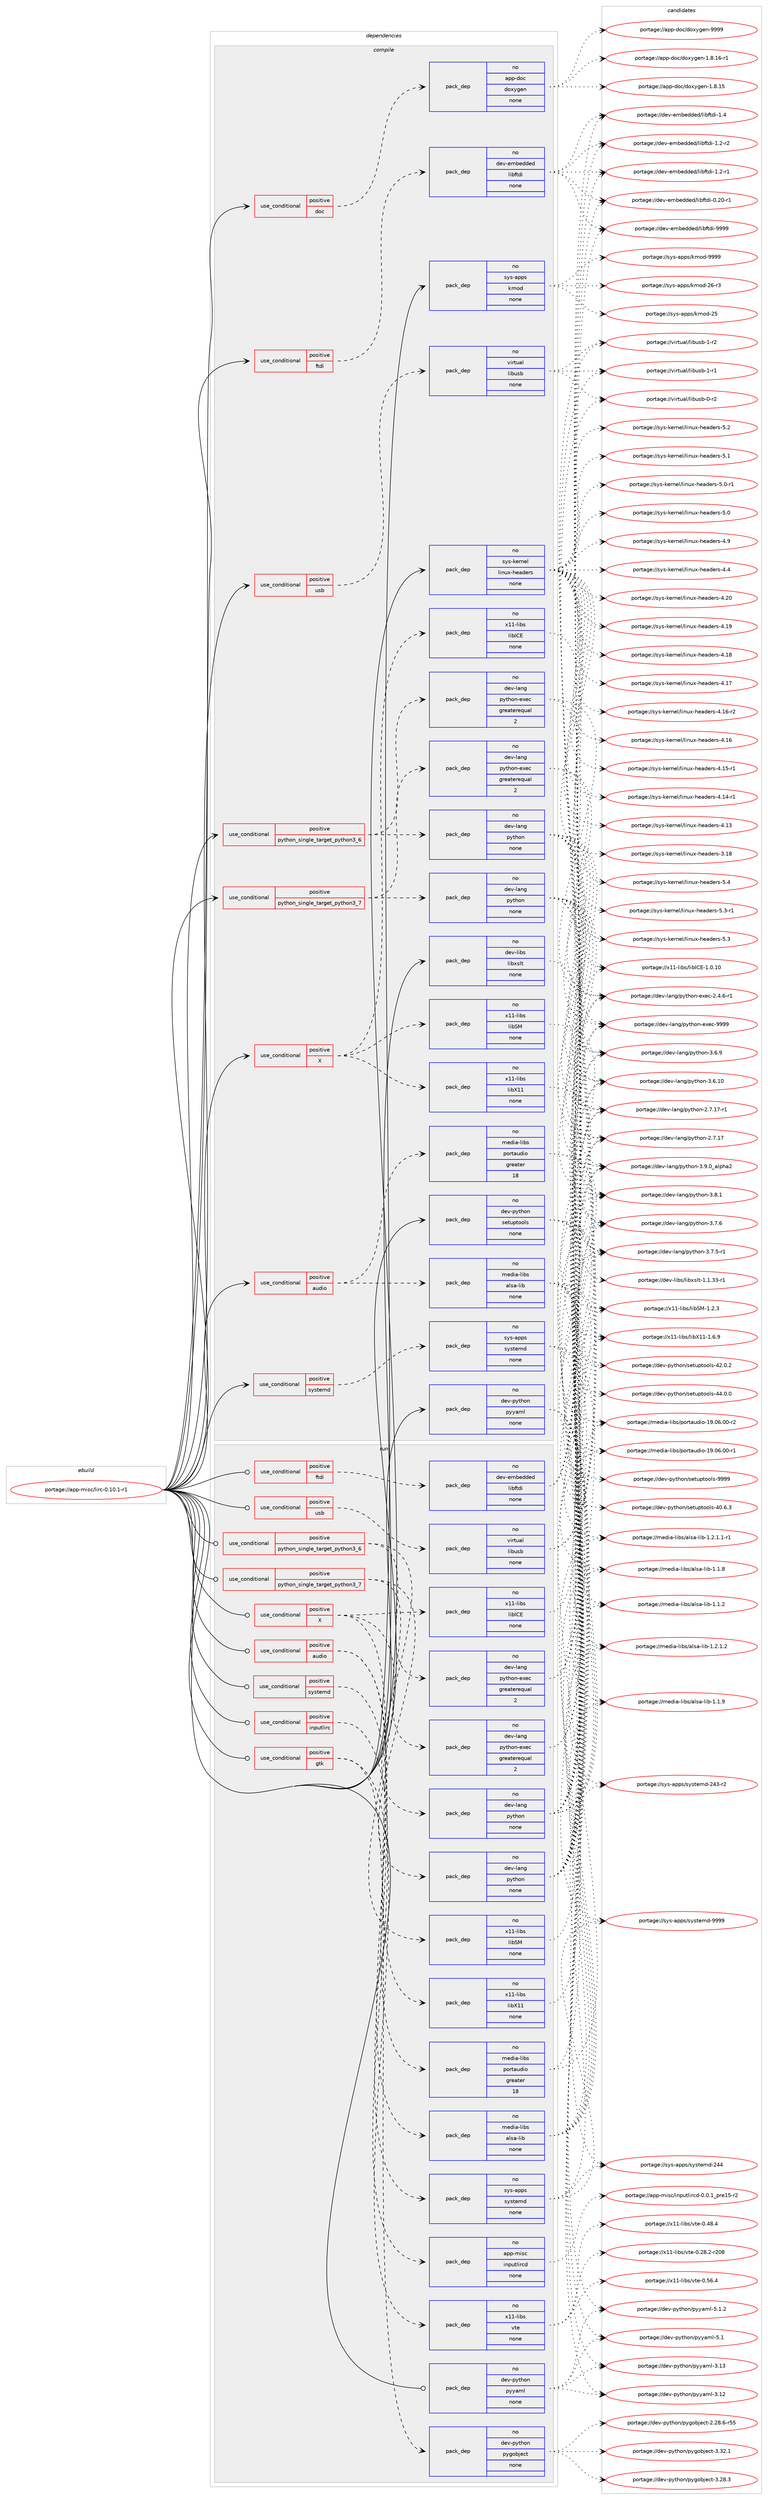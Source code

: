 digraph prolog {

# *************
# Graph options
# *************

newrank=true;
concentrate=true;
compound=true;
graph [rankdir=LR,fontname=Helvetica,fontsize=10,ranksep=1.5];#, ranksep=2.5, nodesep=0.2];
edge  [arrowhead=vee];
node  [fontname=Helvetica,fontsize=10];

# **********
# The ebuild
# **********

subgraph cluster_leftcol {
color=gray;
label=<<i>ebuild</i>>;
id [label="portage://app-misc/lirc-0.10.1-r1", color=red, width=4, href="../app-misc/lirc-0.10.1-r1.svg"];
}

# ****************
# The dependencies
# ****************

subgraph cluster_midcol {
color=gray;
label=<<i>dependencies</i>>;
subgraph cluster_compile {
fillcolor="#eeeeee";
style=filled;
label=<<i>compile</i>>;
subgraph cond143112 {
dependency611162 [label=<<TABLE BORDER="0" CELLBORDER="1" CELLSPACING="0" CELLPADDING="4"><TR><TD ROWSPAN="3" CELLPADDING="10">use_conditional</TD></TR><TR><TD>positive</TD></TR><TR><TD>X</TD></TR></TABLE>>, shape=none, color=red];
subgraph pack459868 {
dependency611163 [label=<<TABLE BORDER="0" CELLBORDER="1" CELLSPACING="0" CELLPADDING="4" WIDTH="220"><TR><TD ROWSPAN="6" CELLPADDING="30">pack_dep</TD></TR><TR><TD WIDTH="110">no</TD></TR><TR><TD>x11-libs</TD></TR><TR><TD>libICE</TD></TR><TR><TD>none</TD></TR><TR><TD></TD></TR></TABLE>>, shape=none, color=blue];
}
dependency611162:e -> dependency611163:w [weight=20,style="dashed",arrowhead="vee"];
subgraph pack459869 {
dependency611164 [label=<<TABLE BORDER="0" CELLBORDER="1" CELLSPACING="0" CELLPADDING="4" WIDTH="220"><TR><TD ROWSPAN="6" CELLPADDING="30">pack_dep</TD></TR><TR><TD WIDTH="110">no</TD></TR><TR><TD>x11-libs</TD></TR><TR><TD>libSM</TD></TR><TR><TD>none</TD></TR><TR><TD></TD></TR></TABLE>>, shape=none, color=blue];
}
dependency611162:e -> dependency611164:w [weight=20,style="dashed",arrowhead="vee"];
subgraph pack459870 {
dependency611165 [label=<<TABLE BORDER="0" CELLBORDER="1" CELLSPACING="0" CELLPADDING="4" WIDTH="220"><TR><TD ROWSPAN="6" CELLPADDING="30">pack_dep</TD></TR><TR><TD WIDTH="110">no</TD></TR><TR><TD>x11-libs</TD></TR><TR><TD>libX11</TD></TR><TR><TD>none</TD></TR><TR><TD></TD></TR></TABLE>>, shape=none, color=blue];
}
dependency611162:e -> dependency611165:w [weight=20,style="dashed",arrowhead="vee"];
}
id:e -> dependency611162:w [weight=20,style="solid",arrowhead="vee"];
subgraph cond143113 {
dependency611166 [label=<<TABLE BORDER="0" CELLBORDER="1" CELLSPACING="0" CELLPADDING="4"><TR><TD ROWSPAN="3" CELLPADDING="10">use_conditional</TD></TR><TR><TD>positive</TD></TR><TR><TD>audio</TD></TR></TABLE>>, shape=none, color=red];
subgraph pack459871 {
dependency611167 [label=<<TABLE BORDER="0" CELLBORDER="1" CELLSPACING="0" CELLPADDING="4" WIDTH="220"><TR><TD ROWSPAN="6" CELLPADDING="30">pack_dep</TD></TR><TR><TD WIDTH="110">no</TD></TR><TR><TD>media-libs</TD></TR><TR><TD>portaudio</TD></TR><TR><TD>greater</TD></TR><TR><TD>18</TD></TR></TABLE>>, shape=none, color=blue];
}
dependency611166:e -> dependency611167:w [weight=20,style="dashed",arrowhead="vee"];
subgraph pack459872 {
dependency611168 [label=<<TABLE BORDER="0" CELLBORDER="1" CELLSPACING="0" CELLPADDING="4" WIDTH="220"><TR><TD ROWSPAN="6" CELLPADDING="30">pack_dep</TD></TR><TR><TD WIDTH="110">no</TD></TR><TR><TD>media-libs</TD></TR><TR><TD>alsa-lib</TD></TR><TR><TD>none</TD></TR><TR><TD></TD></TR></TABLE>>, shape=none, color=blue];
}
dependency611166:e -> dependency611168:w [weight=20,style="dashed",arrowhead="vee"];
}
id:e -> dependency611166:w [weight=20,style="solid",arrowhead="vee"];
subgraph cond143114 {
dependency611169 [label=<<TABLE BORDER="0" CELLBORDER="1" CELLSPACING="0" CELLPADDING="4"><TR><TD ROWSPAN="3" CELLPADDING="10">use_conditional</TD></TR><TR><TD>positive</TD></TR><TR><TD>doc</TD></TR></TABLE>>, shape=none, color=red];
subgraph pack459873 {
dependency611170 [label=<<TABLE BORDER="0" CELLBORDER="1" CELLSPACING="0" CELLPADDING="4" WIDTH="220"><TR><TD ROWSPAN="6" CELLPADDING="30">pack_dep</TD></TR><TR><TD WIDTH="110">no</TD></TR><TR><TD>app-doc</TD></TR><TR><TD>doxygen</TD></TR><TR><TD>none</TD></TR><TR><TD></TD></TR></TABLE>>, shape=none, color=blue];
}
dependency611169:e -> dependency611170:w [weight=20,style="dashed",arrowhead="vee"];
}
id:e -> dependency611169:w [weight=20,style="solid",arrowhead="vee"];
subgraph cond143115 {
dependency611171 [label=<<TABLE BORDER="0" CELLBORDER="1" CELLSPACING="0" CELLPADDING="4"><TR><TD ROWSPAN="3" CELLPADDING="10">use_conditional</TD></TR><TR><TD>positive</TD></TR><TR><TD>ftdi</TD></TR></TABLE>>, shape=none, color=red];
subgraph pack459874 {
dependency611172 [label=<<TABLE BORDER="0" CELLBORDER="1" CELLSPACING="0" CELLPADDING="4" WIDTH="220"><TR><TD ROWSPAN="6" CELLPADDING="30">pack_dep</TD></TR><TR><TD WIDTH="110">no</TD></TR><TR><TD>dev-embedded</TD></TR><TR><TD>libftdi</TD></TR><TR><TD>none</TD></TR><TR><TD></TD></TR></TABLE>>, shape=none, color=blue];
}
dependency611171:e -> dependency611172:w [weight=20,style="dashed",arrowhead="vee"];
}
id:e -> dependency611171:w [weight=20,style="solid",arrowhead="vee"];
subgraph cond143116 {
dependency611173 [label=<<TABLE BORDER="0" CELLBORDER="1" CELLSPACING="0" CELLPADDING="4"><TR><TD ROWSPAN="3" CELLPADDING="10">use_conditional</TD></TR><TR><TD>positive</TD></TR><TR><TD>python_single_target_python3_6</TD></TR></TABLE>>, shape=none, color=red];
subgraph pack459875 {
dependency611174 [label=<<TABLE BORDER="0" CELLBORDER="1" CELLSPACING="0" CELLPADDING="4" WIDTH="220"><TR><TD ROWSPAN="6" CELLPADDING="30">pack_dep</TD></TR><TR><TD WIDTH="110">no</TD></TR><TR><TD>dev-lang</TD></TR><TR><TD>python</TD></TR><TR><TD>none</TD></TR><TR><TD></TD></TR></TABLE>>, shape=none, color=blue];
}
dependency611173:e -> dependency611174:w [weight=20,style="dashed",arrowhead="vee"];
subgraph pack459876 {
dependency611175 [label=<<TABLE BORDER="0" CELLBORDER="1" CELLSPACING="0" CELLPADDING="4" WIDTH="220"><TR><TD ROWSPAN="6" CELLPADDING="30">pack_dep</TD></TR><TR><TD WIDTH="110">no</TD></TR><TR><TD>dev-lang</TD></TR><TR><TD>python-exec</TD></TR><TR><TD>greaterequal</TD></TR><TR><TD>2</TD></TR></TABLE>>, shape=none, color=blue];
}
dependency611173:e -> dependency611175:w [weight=20,style="dashed",arrowhead="vee"];
}
id:e -> dependency611173:w [weight=20,style="solid",arrowhead="vee"];
subgraph cond143117 {
dependency611176 [label=<<TABLE BORDER="0" CELLBORDER="1" CELLSPACING="0" CELLPADDING="4"><TR><TD ROWSPAN="3" CELLPADDING="10">use_conditional</TD></TR><TR><TD>positive</TD></TR><TR><TD>python_single_target_python3_7</TD></TR></TABLE>>, shape=none, color=red];
subgraph pack459877 {
dependency611177 [label=<<TABLE BORDER="0" CELLBORDER="1" CELLSPACING="0" CELLPADDING="4" WIDTH="220"><TR><TD ROWSPAN="6" CELLPADDING="30">pack_dep</TD></TR><TR><TD WIDTH="110">no</TD></TR><TR><TD>dev-lang</TD></TR><TR><TD>python</TD></TR><TR><TD>none</TD></TR><TR><TD></TD></TR></TABLE>>, shape=none, color=blue];
}
dependency611176:e -> dependency611177:w [weight=20,style="dashed",arrowhead="vee"];
subgraph pack459878 {
dependency611178 [label=<<TABLE BORDER="0" CELLBORDER="1" CELLSPACING="0" CELLPADDING="4" WIDTH="220"><TR><TD ROWSPAN="6" CELLPADDING="30">pack_dep</TD></TR><TR><TD WIDTH="110">no</TD></TR><TR><TD>dev-lang</TD></TR><TR><TD>python-exec</TD></TR><TR><TD>greaterequal</TD></TR><TR><TD>2</TD></TR></TABLE>>, shape=none, color=blue];
}
dependency611176:e -> dependency611178:w [weight=20,style="dashed",arrowhead="vee"];
}
id:e -> dependency611176:w [weight=20,style="solid",arrowhead="vee"];
subgraph cond143118 {
dependency611179 [label=<<TABLE BORDER="0" CELLBORDER="1" CELLSPACING="0" CELLPADDING="4"><TR><TD ROWSPAN="3" CELLPADDING="10">use_conditional</TD></TR><TR><TD>positive</TD></TR><TR><TD>systemd</TD></TR></TABLE>>, shape=none, color=red];
subgraph pack459879 {
dependency611180 [label=<<TABLE BORDER="0" CELLBORDER="1" CELLSPACING="0" CELLPADDING="4" WIDTH="220"><TR><TD ROWSPAN="6" CELLPADDING="30">pack_dep</TD></TR><TR><TD WIDTH="110">no</TD></TR><TR><TD>sys-apps</TD></TR><TR><TD>systemd</TD></TR><TR><TD>none</TD></TR><TR><TD></TD></TR></TABLE>>, shape=none, color=blue];
}
dependency611179:e -> dependency611180:w [weight=20,style="dashed",arrowhead="vee"];
}
id:e -> dependency611179:w [weight=20,style="solid",arrowhead="vee"];
subgraph cond143119 {
dependency611181 [label=<<TABLE BORDER="0" CELLBORDER="1" CELLSPACING="0" CELLPADDING="4"><TR><TD ROWSPAN="3" CELLPADDING="10">use_conditional</TD></TR><TR><TD>positive</TD></TR><TR><TD>usb</TD></TR></TABLE>>, shape=none, color=red];
subgraph pack459880 {
dependency611182 [label=<<TABLE BORDER="0" CELLBORDER="1" CELLSPACING="0" CELLPADDING="4" WIDTH="220"><TR><TD ROWSPAN="6" CELLPADDING="30">pack_dep</TD></TR><TR><TD WIDTH="110">no</TD></TR><TR><TD>virtual</TD></TR><TR><TD>libusb</TD></TR><TR><TD>none</TD></TR><TR><TD></TD></TR></TABLE>>, shape=none, color=blue];
}
dependency611181:e -> dependency611182:w [weight=20,style="dashed",arrowhead="vee"];
}
id:e -> dependency611181:w [weight=20,style="solid",arrowhead="vee"];
subgraph pack459881 {
dependency611183 [label=<<TABLE BORDER="0" CELLBORDER="1" CELLSPACING="0" CELLPADDING="4" WIDTH="220"><TR><TD ROWSPAN="6" CELLPADDING="30">pack_dep</TD></TR><TR><TD WIDTH="110">no</TD></TR><TR><TD>dev-libs</TD></TR><TR><TD>libxslt</TD></TR><TR><TD>none</TD></TR><TR><TD></TD></TR></TABLE>>, shape=none, color=blue];
}
id:e -> dependency611183:w [weight=20,style="solid",arrowhead="vee"];
subgraph pack459882 {
dependency611184 [label=<<TABLE BORDER="0" CELLBORDER="1" CELLSPACING="0" CELLPADDING="4" WIDTH="220"><TR><TD ROWSPAN="6" CELLPADDING="30">pack_dep</TD></TR><TR><TD WIDTH="110">no</TD></TR><TR><TD>dev-python</TD></TR><TR><TD>pyyaml</TD></TR><TR><TD>none</TD></TR><TR><TD></TD></TR></TABLE>>, shape=none, color=blue];
}
id:e -> dependency611184:w [weight=20,style="solid",arrowhead="vee"];
subgraph pack459883 {
dependency611185 [label=<<TABLE BORDER="0" CELLBORDER="1" CELLSPACING="0" CELLPADDING="4" WIDTH="220"><TR><TD ROWSPAN="6" CELLPADDING="30">pack_dep</TD></TR><TR><TD WIDTH="110">no</TD></TR><TR><TD>dev-python</TD></TR><TR><TD>setuptools</TD></TR><TR><TD>none</TD></TR><TR><TD></TD></TR></TABLE>>, shape=none, color=blue];
}
id:e -> dependency611185:w [weight=20,style="solid",arrowhead="vee"];
subgraph pack459884 {
dependency611186 [label=<<TABLE BORDER="0" CELLBORDER="1" CELLSPACING="0" CELLPADDING="4" WIDTH="220"><TR><TD ROWSPAN="6" CELLPADDING="30">pack_dep</TD></TR><TR><TD WIDTH="110">no</TD></TR><TR><TD>sys-apps</TD></TR><TR><TD>kmod</TD></TR><TR><TD>none</TD></TR><TR><TD></TD></TR></TABLE>>, shape=none, color=blue];
}
id:e -> dependency611186:w [weight=20,style="solid",arrowhead="vee"];
subgraph pack459885 {
dependency611187 [label=<<TABLE BORDER="0" CELLBORDER="1" CELLSPACING="0" CELLPADDING="4" WIDTH="220"><TR><TD ROWSPAN="6" CELLPADDING="30">pack_dep</TD></TR><TR><TD WIDTH="110">no</TD></TR><TR><TD>sys-kernel</TD></TR><TR><TD>linux-headers</TD></TR><TR><TD>none</TD></TR><TR><TD></TD></TR></TABLE>>, shape=none, color=blue];
}
id:e -> dependency611187:w [weight=20,style="solid",arrowhead="vee"];
}
subgraph cluster_compileandrun {
fillcolor="#eeeeee";
style=filled;
label=<<i>compile and run</i>>;
}
subgraph cluster_run {
fillcolor="#eeeeee";
style=filled;
label=<<i>run</i>>;
subgraph cond143120 {
dependency611188 [label=<<TABLE BORDER="0" CELLBORDER="1" CELLSPACING="0" CELLPADDING="4"><TR><TD ROWSPAN="3" CELLPADDING="10">use_conditional</TD></TR><TR><TD>positive</TD></TR><TR><TD>X</TD></TR></TABLE>>, shape=none, color=red];
subgraph pack459886 {
dependency611189 [label=<<TABLE BORDER="0" CELLBORDER="1" CELLSPACING="0" CELLPADDING="4" WIDTH="220"><TR><TD ROWSPAN="6" CELLPADDING="30">pack_dep</TD></TR><TR><TD WIDTH="110">no</TD></TR><TR><TD>x11-libs</TD></TR><TR><TD>libICE</TD></TR><TR><TD>none</TD></TR><TR><TD></TD></TR></TABLE>>, shape=none, color=blue];
}
dependency611188:e -> dependency611189:w [weight=20,style="dashed",arrowhead="vee"];
subgraph pack459887 {
dependency611190 [label=<<TABLE BORDER="0" CELLBORDER="1" CELLSPACING="0" CELLPADDING="4" WIDTH="220"><TR><TD ROWSPAN="6" CELLPADDING="30">pack_dep</TD></TR><TR><TD WIDTH="110">no</TD></TR><TR><TD>x11-libs</TD></TR><TR><TD>libSM</TD></TR><TR><TD>none</TD></TR><TR><TD></TD></TR></TABLE>>, shape=none, color=blue];
}
dependency611188:e -> dependency611190:w [weight=20,style="dashed",arrowhead="vee"];
subgraph pack459888 {
dependency611191 [label=<<TABLE BORDER="0" CELLBORDER="1" CELLSPACING="0" CELLPADDING="4" WIDTH="220"><TR><TD ROWSPAN="6" CELLPADDING="30">pack_dep</TD></TR><TR><TD WIDTH="110">no</TD></TR><TR><TD>x11-libs</TD></TR><TR><TD>libX11</TD></TR><TR><TD>none</TD></TR><TR><TD></TD></TR></TABLE>>, shape=none, color=blue];
}
dependency611188:e -> dependency611191:w [weight=20,style="dashed",arrowhead="vee"];
}
id:e -> dependency611188:w [weight=20,style="solid",arrowhead="odot"];
subgraph cond143121 {
dependency611192 [label=<<TABLE BORDER="0" CELLBORDER="1" CELLSPACING="0" CELLPADDING="4"><TR><TD ROWSPAN="3" CELLPADDING="10">use_conditional</TD></TR><TR><TD>positive</TD></TR><TR><TD>audio</TD></TR></TABLE>>, shape=none, color=red];
subgraph pack459889 {
dependency611193 [label=<<TABLE BORDER="0" CELLBORDER="1" CELLSPACING="0" CELLPADDING="4" WIDTH="220"><TR><TD ROWSPAN="6" CELLPADDING="30">pack_dep</TD></TR><TR><TD WIDTH="110">no</TD></TR><TR><TD>media-libs</TD></TR><TR><TD>portaudio</TD></TR><TR><TD>greater</TD></TR><TR><TD>18</TD></TR></TABLE>>, shape=none, color=blue];
}
dependency611192:e -> dependency611193:w [weight=20,style="dashed",arrowhead="vee"];
subgraph pack459890 {
dependency611194 [label=<<TABLE BORDER="0" CELLBORDER="1" CELLSPACING="0" CELLPADDING="4" WIDTH="220"><TR><TD ROWSPAN="6" CELLPADDING="30">pack_dep</TD></TR><TR><TD WIDTH="110">no</TD></TR><TR><TD>media-libs</TD></TR><TR><TD>alsa-lib</TD></TR><TR><TD>none</TD></TR><TR><TD></TD></TR></TABLE>>, shape=none, color=blue];
}
dependency611192:e -> dependency611194:w [weight=20,style="dashed",arrowhead="vee"];
}
id:e -> dependency611192:w [weight=20,style="solid",arrowhead="odot"];
subgraph cond143122 {
dependency611195 [label=<<TABLE BORDER="0" CELLBORDER="1" CELLSPACING="0" CELLPADDING="4"><TR><TD ROWSPAN="3" CELLPADDING="10">use_conditional</TD></TR><TR><TD>positive</TD></TR><TR><TD>ftdi</TD></TR></TABLE>>, shape=none, color=red];
subgraph pack459891 {
dependency611196 [label=<<TABLE BORDER="0" CELLBORDER="1" CELLSPACING="0" CELLPADDING="4" WIDTH="220"><TR><TD ROWSPAN="6" CELLPADDING="30">pack_dep</TD></TR><TR><TD WIDTH="110">no</TD></TR><TR><TD>dev-embedded</TD></TR><TR><TD>libftdi</TD></TR><TR><TD>none</TD></TR><TR><TD></TD></TR></TABLE>>, shape=none, color=blue];
}
dependency611195:e -> dependency611196:w [weight=20,style="dashed",arrowhead="vee"];
}
id:e -> dependency611195:w [weight=20,style="solid",arrowhead="odot"];
subgraph cond143123 {
dependency611197 [label=<<TABLE BORDER="0" CELLBORDER="1" CELLSPACING="0" CELLPADDING="4"><TR><TD ROWSPAN="3" CELLPADDING="10">use_conditional</TD></TR><TR><TD>positive</TD></TR><TR><TD>gtk</TD></TR></TABLE>>, shape=none, color=red];
subgraph pack459892 {
dependency611198 [label=<<TABLE BORDER="0" CELLBORDER="1" CELLSPACING="0" CELLPADDING="4" WIDTH="220"><TR><TD ROWSPAN="6" CELLPADDING="30">pack_dep</TD></TR><TR><TD WIDTH="110">no</TD></TR><TR><TD>x11-libs</TD></TR><TR><TD>vte</TD></TR><TR><TD>none</TD></TR><TR><TD></TD></TR></TABLE>>, shape=none, color=blue];
}
dependency611197:e -> dependency611198:w [weight=20,style="dashed",arrowhead="vee"];
subgraph pack459893 {
dependency611199 [label=<<TABLE BORDER="0" CELLBORDER="1" CELLSPACING="0" CELLPADDING="4" WIDTH="220"><TR><TD ROWSPAN="6" CELLPADDING="30">pack_dep</TD></TR><TR><TD WIDTH="110">no</TD></TR><TR><TD>dev-python</TD></TR><TR><TD>pygobject</TD></TR><TR><TD>none</TD></TR><TR><TD></TD></TR></TABLE>>, shape=none, color=blue];
}
dependency611197:e -> dependency611199:w [weight=20,style="dashed",arrowhead="vee"];
}
id:e -> dependency611197:w [weight=20,style="solid",arrowhead="odot"];
subgraph cond143124 {
dependency611200 [label=<<TABLE BORDER="0" CELLBORDER="1" CELLSPACING="0" CELLPADDING="4"><TR><TD ROWSPAN="3" CELLPADDING="10">use_conditional</TD></TR><TR><TD>positive</TD></TR><TR><TD>inputlirc</TD></TR></TABLE>>, shape=none, color=red];
subgraph pack459894 {
dependency611201 [label=<<TABLE BORDER="0" CELLBORDER="1" CELLSPACING="0" CELLPADDING="4" WIDTH="220"><TR><TD ROWSPAN="6" CELLPADDING="30">pack_dep</TD></TR><TR><TD WIDTH="110">no</TD></TR><TR><TD>app-misc</TD></TR><TR><TD>inputlircd</TD></TR><TR><TD>none</TD></TR><TR><TD></TD></TR></TABLE>>, shape=none, color=blue];
}
dependency611200:e -> dependency611201:w [weight=20,style="dashed",arrowhead="vee"];
}
id:e -> dependency611200:w [weight=20,style="solid",arrowhead="odot"];
subgraph cond143125 {
dependency611202 [label=<<TABLE BORDER="0" CELLBORDER="1" CELLSPACING="0" CELLPADDING="4"><TR><TD ROWSPAN="3" CELLPADDING="10">use_conditional</TD></TR><TR><TD>positive</TD></TR><TR><TD>python_single_target_python3_6</TD></TR></TABLE>>, shape=none, color=red];
subgraph pack459895 {
dependency611203 [label=<<TABLE BORDER="0" CELLBORDER="1" CELLSPACING="0" CELLPADDING="4" WIDTH="220"><TR><TD ROWSPAN="6" CELLPADDING="30">pack_dep</TD></TR><TR><TD WIDTH="110">no</TD></TR><TR><TD>dev-lang</TD></TR><TR><TD>python</TD></TR><TR><TD>none</TD></TR><TR><TD></TD></TR></TABLE>>, shape=none, color=blue];
}
dependency611202:e -> dependency611203:w [weight=20,style="dashed",arrowhead="vee"];
subgraph pack459896 {
dependency611204 [label=<<TABLE BORDER="0" CELLBORDER="1" CELLSPACING="0" CELLPADDING="4" WIDTH="220"><TR><TD ROWSPAN="6" CELLPADDING="30">pack_dep</TD></TR><TR><TD WIDTH="110">no</TD></TR><TR><TD>dev-lang</TD></TR><TR><TD>python-exec</TD></TR><TR><TD>greaterequal</TD></TR><TR><TD>2</TD></TR></TABLE>>, shape=none, color=blue];
}
dependency611202:e -> dependency611204:w [weight=20,style="dashed",arrowhead="vee"];
}
id:e -> dependency611202:w [weight=20,style="solid",arrowhead="odot"];
subgraph cond143126 {
dependency611205 [label=<<TABLE BORDER="0" CELLBORDER="1" CELLSPACING="0" CELLPADDING="4"><TR><TD ROWSPAN="3" CELLPADDING="10">use_conditional</TD></TR><TR><TD>positive</TD></TR><TR><TD>python_single_target_python3_7</TD></TR></TABLE>>, shape=none, color=red];
subgraph pack459897 {
dependency611206 [label=<<TABLE BORDER="0" CELLBORDER="1" CELLSPACING="0" CELLPADDING="4" WIDTH="220"><TR><TD ROWSPAN="6" CELLPADDING="30">pack_dep</TD></TR><TR><TD WIDTH="110">no</TD></TR><TR><TD>dev-lang</TD></TR><TR><TD>python</TD></TR><TR><TD>none</TD></TR><TR><TD></TD></TR></TABLE>>, shape=none, color=blue];
}
dependency611205:e -> dependency611206:w [weight=20,style="dashed",arrowhead="vee"];
subgraph pack459898 {
dependency611207 [label=<<TABLE BORDER="0" CELLBORDER="1" CELLSPACING="0" CELLPADDING="4" WIDTH="220"><TR><TD ROWSPAN="6" CELLPADDING="30">pack_dep</TD></TR><TR><TD WIDTH="110">no</TD></TR><TR><TD>dev-lang</TD></TR><TR><TD>python-exec</TD></TR><TR><TD>greaterequal</TD></TR><TR><TD>2</TD></TR></TABLE>>, shape=none, color=blue];
}
dependency611205:e -> dependency611207:w [weight=20,style="dashed",arrowhead="vee"];
}
id:e -> dependency611205:w [weight=20,style="solid",arrowhead="odot"];
subgraph cond143127 {
dependency611208 [label=<<TABLE BORDER="0" CELLBORDER="1" CELLSPACING="0" CELLPADDING="4"><TR><TD ROWSPAN="3" CELLPADDING="10">use_conditional</TD></TR><TR><TD>positive</TD></TR><TR><TD>systemd</TD></TR></TABLE>>, shape=none, color=red];
subgraph pack459899 {
dependency611209 [label=<<TABLE BORDER="0" CELLBORDER="1" CELLSPACING="0" CELLPADDING="4" WIDTH="220"><TR><TD ROWSPAN="6" CELLPADDING="30">pack_dep</TD></TR><TR><TD WIDTH="110">no</TD></TR><TR><TD>sys-apps</TD></TR><TR><TD>systemd</TD></TR><TR><TD>none</TD></TR><TR><TD></TD></TR></TABLE>>, shape=none, color=blue];
}
dependency611208:e -> dependency611209:w [weight=20,style="dashed",arrowhead="vee"];
}
id:e -> dependency611208:w [weight=20,style="solid",arrowhead="odot"];
subgraph cond143128 {
dependency611210 [label=<<TABLE BORDER="0" CELLBORDER="1" CELLSPACING="0" CELLPADDING="4"><TR><TD ROWSPAN="3" CELLPADDING="10">use_conditional</TD></TR><TR><TD>positive</TD></TR><TR><TD>usb</TD></TR></TABLE>>, shape=none, color=red];
subgraph pack459900 {
dependency611211 [label=<<TABLE BORDER="0" CELLBORDER="1" CELLSPACING="0" CELLPADDING="4" WIDTH="220"><TR><TD ROWSPAN="6" CELLPADDING="30">pack_dep</TD></TR><TR><TD WIDTH="110">no</TD></TR><TR><TD>virtual</TD></TR><TR><TD>libusb</TD></TR><TR><TD>none</TD></TR><TR><TD></TD></TR></TABLE>>, shape=none, color=blue];
}
dependency611210:e -> dependency611211:w [weight=20,style="dashed",arrowhead="vee"];
}
id:e -> dependency611210:w [weight=20,style="solid",arrowhead="odot"];
subgraph pack459901 {
dependency611212 [label=<<TABLE BORDER="0" CELLBORDER="1" CELLSPACING="0" CELLPADDING="4" WIDTH="220"><TR><TD ROWSPAN="6" CELLPADDING="30">pack_dep</TD></TR><TR><TD WIDTH="110">no</TD></TR><TR><TD>dev-python</TD></TR><TR><TD>pyyaml</TD></TR><TR><TD>none</TD></TR><TR><TD></TD></TR></TABLE>>, shape=none, color=blue];
}
id:e -> dependency611212:w [weight=20,style="solid",arrowhead="odot"];
}
}

# **************
# The candidates
# **************

subgraph cluster_choices {
rank=same;
color=gray;
label=<<i>candidates</i>>;

subgraph choice459868 {
color=black;
nodesep=1;
choice12049494510810598115471081059873676945494648464948 [label="portage://x11-libs/libICE-1.0.10", color=red, width=4,href="../x11-libs/libICE-1.0.10.svg"];
dependency611163:e -> choice12049494510810598115471081059873676945494648464948:w [style=dotted,weight="100"];
}
subgraph choice459869 {
color=black;
nodesep=1;
choice1204949451081059811547108105988377454946504651 [label="portage://x11-libs/libSM-1.2.3", color=red, width=4,href="../x11-libs/libSM-1.2.3.svg"];
dependency611164:e -> choice1204949451081059811547108105988377454946504651:w [style=dotted,weight="100"];
}
subgraph choice459870 {
color=black;
nodesep=1;
choice120494945108105981154710810598884949454946544657 [label="portage://x11-libs/libX11-1.6.9", color=red, width=4,href="../x11-libs/libX11-1.6.9.svg"];
dependency611165:e -> choice120494945108105981154710810598884949454946544657:w [style=dotted,weight="100"];
}
subgraph choice459871 {
color=black;
nodesep=1;
choice10910110010597451081059811547112111114116971171001051114549574648544648484511450 [label="portage://media-libs/portaudio-19.06.00-r2", color=red, width=4,href="../media-libs/portaudio-19.06.00-r2.svg"];
choice10910110010597451081059811547112111114116971171001051114549574648544648484511449 [label="portage://media-libs/portaudio-19.06.00-r1", color=red, width=4,href="../media-libs/portaudio-19.06.00-r1.svg"];
dependency611167:e -> choice10910110010597451081059811547112111114116971171001051114549574648544648484511450:w [style=dotted,weight="100"];
dependency611167:e -> choice10910110010597451081059811547112111114116971171001051114549574648544648484511449:w [style=dotted,weight="100"];
}
subgraph choice459872 {
color=black;
nodesep=1;
choice10910110010597451081059811547971081159745108105984549465046494650 [label="portage://media-libs/alsa-lib-1.2.1.2", color=red, width=4,href="../media-libs/alsa-lib-1.2.1.2.svg"];
choice109101100105974510810598115479710811597451081059845494650464946494511449 [label="portage://media-libs/alsa-lib-1.2.1.1-r1", color=red, width=4,href="../media-libs/alsa-lib-1.2.1.1-r1.svg"];
choice1091011001059745108105981154797108115974510810598454946494657 [label="portage://media-libs/alsa-lib-1.1.9", color=red, width=4,href="../media-libs/alsa-lib-1.1.9.svg"];
choice1091011001059745108105981154797108115974510810598454946494656 [label="portage://media-libs/alsa-lib-1.1.8", color=red, width=4,href="../media-libs/alsa-lib-1.1.8.svg"];
choice1091011001059745108105981154797108115974510810598454946494650 [label="portage://media-libs/alsa-lib-1.1.2", color=red, width=4,href="../media-libs/alsa-lib-1.1.2.svg"];
dependency611168:e -> choice10910110010597451081059811547971081159745108105984549465046494650:w [style=dotted,weight="100"];
dependency611168:e -> choice109101100105974510810598115479710811597451081059845494650464946494511449:w [style=dotted,weight="100"];
dependency611168:e -> choice1091011001059745108105981154797108115974510810598454946494657:w [style=dotted,weight="100"];
dependency611168:e -> choice1091011001059745108105981154797108115974510810598454946494656:w [style=dotted,weight="100"];
dependency611168:e -> choice1091011001059745108105981154797108115974510810598454946494650:w [style=dotted,weight="100"];
}
subgraph choice459873 {
color=black;
nodesep=1;
choice971121124510011199471001111201211031011104557575757 [label="portage://app-doc/doxygen-9999", color=red, width=4,href="../app-doc/doxygen-9999.svg"];
choice97112112451001119947100111120121103101110454946564649544511449 [label="portage://app-doc/doxygen-1.8.16-r1", color=red, width=4,href="../app-doc/doxygen-1.8.16-r1.svg"];
choice9711211245100111994710011112012110310111045494656464953 [label="portage://app-doc/doxygen-1.8.15", color=red, width=4,href="../app-doc/doxygen-1.8.15.svg"];
dependency611170:e -> choice971121124510011199471001111201211031011104557575757:w [style=dotted,weight="100"];
dependency611170:e -> choice97112112451001119947100111120121103101110454946564649544511449:w [style=dotted,weight="100"];
dependency611170:e -> choice9711211245100111994710011112012110310111045494656464953:w [style=dotted,weight="100"];
}
subgraph choice459874 {
color=black;
nodesep=1;
choice100101118451011099810110010010110047108105981021161001054557575757 [label="portage://dev-embedded/libftdi-9999", color=red, width=4,href="../dev-embedded/libftdi-9999.svg"];
choice1001011184510110998101100100101100471081059810211610010545494652 [label="portage://dev-embedded/libftdi-1.4", color=red, width=4,href="../dev-embedded/libftdi-1.4.svg"];
choice10010111845101109981011001001011004710810598102116100105454946504511450 [label="portage://dev-embedded/libftdi-1.2-r2", color=red, width=4,href="../dev-embedded/libftdi-1.2-r2.svg"];
choice10010111845101109981011001001011004710810598102116100105454946504511449 [label="portage://dev-embedded/libftdi-1.2-r1", color=red, width=4,href="../dev-embedded/libftdi-1.2-r1.svg"];
choice1001011184510110998101100100101100471081059810211610010545484650484511449 [label="portage://dev-embedded/libftdi-0.20-r1", color=red, width=4,href="../dev-embedded/libftdi-0.20-r1.svg"];
dependency611172:e -> choice100101118451011099810110010010110047108105981021161001054557575757:w [style=dotted,weight="100"];
dependency611172:e -> choice1001011184510110998101100100101100471081059810211610010545494652:w [style=dotted,weight="100"];
dependency611172:e -> choice10010111845101109981011001001011004710810598102116100105454946504511450:w [style=dotted,weight="100"];
dependency611172:e -> choice10010111845101109981011001001011004710810598102116100105454946504511449:w [style=dotted,weight="100"];
dependency611172:e -> choice1001011184510110998101100100101100471081059810211610010545484650484511449:w [style=dotted,weight="100"];
}
subgraph choice459875 {
color=black;
nodesep=1;
choice10010111845108971101034711212111610411111045514657464895971081121049750 [label="portage://dev-lang/python-3.9.0_alpha2", color=red, width=4,href="../dev-lang/python-3.9.0_alpha2.svg"];
choice100101118451089711010347112121116104111110455146564649 [label="portage://dev-lang/python-3.8.1", color=red, width=4,href="../dev-lang/python-3.8.1.svg"];
choice100101118451089711010347112121116104111110455146554654 [label="portage://dev-lang/python-3.7.6", color=red, width=4,href="../dev-lang/python-3.7.6.svg"];
choice1001011184510897110103471121211161041111104551465546534511449 [label="portage://dev-lang/python-3.7.5-r1", color=red, width=4,href="../dev-lang/python-3.7.5-r1.svg"];
choice100101118451089711010347112121116104111110455146544657 [label="portage://dev-lang/python-3.6.9", color=red, width=4,href="../dev-lang/python-3.6.9.svg"];
choice10010111845108971101034711212111610411111045514654464948 [label="portage://dev-lang/python-3.6.10", color=red, width=4,href="../dev-lang/python-3.6.10.svg"];
choice100101118451089711010347112121116104111110455046554649554511449 [label="portage://dev-lang/python-2.7.17-r1", color=red, width=4,href="../dev-lang/python-2.7.17-r1.svg"];
choice10010111845108971101034711212111610411111045504655464955 [label="portage://dev-lang/python-2.7.17", color=red, width=4,href="../dev-lang/python-2.7.17.svg"];
dependency611174:e -> choice10010111845108971101034711212111610411111045514657464895971081121049750:w [style=dotted,weight="100"];
dependency611174:e -> choice100101118451089711010347112121116104111110455146564649:w [style=dotted,weight="100"];
dependency611174:e -> choice100101118451089711010347112121116104111110455146554654:w [style=dotted,weight="100"];
dependency611174:e -> choice1001011184510897110103471121211161041111104551465546534511449:w [style=dotted,weight="100"];
dependency611174:e -> choice100101118451089711010347112121116104111110455146544657:w [style=dotted,weight="100"];
dependency611174:e -> choice10010111845108971101034711212111610411111045514654464948:w [style=dotted,weight="100"];
dependency611174:e -> choice100101118451089711010347112121116104111110455046554649554511449:w [style=dotted,weight="100"];
dependency611174:e -> choice10010111845108971101034711212111610411111045504655464955:w [style=dotted,weight="100"];
}
subgraph choice459876 {
color=black;
nodesep=1;
choice10010111845108971101034711212111610411111045101120101994557575757 [label="portage://dev-lang/python-exec-9999", color=red, width=4,href="../dev-lang/python-exec-9999.svg"];
choice10010111845108971101034711212111610411111045101120101994550465246544511449 [label="portage://dev-lang/python-exec-2.4.6-r1", color=red, width=4,href="../dev-lang/python-exec-2.4.6-r1.svg"];
dependency611175:e -> choice10010111845108971101034711212111610411111045101120101994557575757:w [style=dotted,weight="100"];
dependency611175:e -> choice10010111845108971101034711212111610411111045101120101994550465246544511449:w [style=dotted,weight="100"];
}
subgraph choice459877 {
color=black;
nodesep=1;
choice10010111845108971101034711212111610411111045514657464895971081121049750 [label="portage://dev-lang/python-3.9.0_alpha2", color=red, width=4,href="../dev-lang/python-3.9.0_alpha2.svg"];
choice100101118451089711010347112121116104111110455146564649 [label="portage://dev-lang/python-3.8.1", color=red, width=4,href="../dev-lang/python-3.8.1.svg"];
choice100101118451089711010347112121116104111110455146554654 [label="portage://dev-lang/python-3.7.6", color=red, width=4,href="../dev-lang/python-3.7.6.svg"];
choice1001011184510897110103471121211161041111104551465546534511449 [label="portage://dev-lang/python-3.7.5-r1", color=red, width=4,href="../dev-lang/python-3.7.5-r1.svg"];
choice100101118451089711010347112121116104111110455146544657 [label="portage://dev-lang/python-3.6.9", color=red, width=4,href="../dev-lang/python-3.6.9.svg"];
choice10010111845108971101034711212111610411111045514654464948 [label="portage://dev-lang/python-3.6.10", color=red, width=4,href="../dev-lang/python-3.6.10.svg"];
choice100101118451089711010347112121116104111110455046554649554511449 [label="portage://dev-lang/python-2.7.17-r1", color=red, width=4,href="../dev-lang/python-2.7.17-r1.svg"];
choice10010111845108971101034711212111610411111045504655464955 [label="portage://dev-lang/python-2.7.17", color=red, width=4,href="../dev-lang/python-2.7.17.svg"];
dependency611177:e -> choice10010111845108971101034711212111610411111045514657464895971081121049750:w [style=dotted,weight="100"];
dependency611177:e -> choice100101118451089711010347112121116104111110455146564649:w [style=dotted,weight="100"];
dependency611177:e -> choice100101118451089711010347112121116104111110455146554654:w [style=dotted,weight="100"];
dependency611177:e -> choice1001011184510897110103471121211161041111104551465546534511449:w [style=dotted,weight="100"];
dependency611177:e -> choice100101118451089711010347112121116104111110455146544657:w [style=dotted,weight="100"];
dependency611177:e -> choice10010111845108971101034711212111610411111045514654464948:w [style=dotted,weight="100"];
dependency611177:e -> choice100101118451089711010347112121116104111110455046554649554511449:w [style=dotted,weight="100"];
dependency611177:e -> choice10010111845108971101034711212111610411111045504655464955:w [style=dotted,weight="100"];
}
subgraph choice459878 {
color=black;
nodesep=1;
choice10010111845108971101034711212111610411111045101120101994557575757 [label="portage://dev-lang/python-exec-9999", color=red, width=4,href="../dev-lang/python-exec-9999.svg"];
choice10010111845108971101034711212111610411111045101120101994550465246544511449 [label="portage://dev-lang/python-exec-2.4.6-r1", color=red, width=4,href="../dev-lang/python-exec-2.4.6-r1.svg"];
dependency611178:e -> choice10010111845108971101034711212111610411111045101120101994557575757:w [style=dotted,weight="100"];
dependency611178:e -> choice10010111845108971101034711212111610411111045101120101994550465246544511449:w [style=dotted,weight="100"];
}
subgraph choice459879 {
color=black;
nodesep=1;
choice1151211154597112112115471151211151161011091004557575757 [label="portage://sys-apps/systemd-9999", color=red, width=4,href="../sys-apps/systemd-9999.svg"];
choice11512111545971121121154711512111511610110910045505252 [label="portage://sys-apps/systemd-244", color=red, width=4,href="../sys-apps/systemd-244.svg"];
choice115121115459711211211547115121115116101109100455052514511450 [label="portage://sys-apps/systemd-243-r2", color=red, width=4,href="../sys-apps/systemd-243-r2.svg"];
dependency611180:e -> choice1151211154597112112115471151211151161011091004557575757:w [style=dotted,weight="100"];
dependency611180:e -> choice11512111545971121121154711512111511610110910045505252:w [style=dotted,weight="100"];
dependency611180:e -> choice115121115459711211211547115121115116101109100455052514511450:w [style=dotted,weight="100"];
}
subgraph choice459880 {
color=black;
nodesep=1;
choice1181051141161179710847108105981171159845494511450 [label="portage://virtual/libusb-1-r2", color=red, width=4,href="../virtual/libusb-1-r2.svg"];
choice1181051141161179710847108105981171159845494511449 [label="portage://virtual/libusb-1-r1", color=red, width=4,href="../virtual/libusb-1-r1.svg"];
choice1181051141161179710847108105981171159845484511450 [label="portage://virtual/libusb-0-r2", color=red, width=4,href="../virtual/libusb-0-r2.svg"];
dependency611182:e -> choice1181051141161179710847108105981171159845494511450:w [style=dotted,weight="100"];
dependency611182:e -> choice1181051141161179710847108105981171159845494511449:w [style=dotted,weight="100"];
dependency611182:e -> choice1181051141161179710847108105981171159845484511450:w [style=dotted,weight="100"];
}
subgraph choice459881 {
color=black;
nodesep=1;
choice10010111845108105981154710810598120115108116454946494651514511449 [label="portage://dev-libs/libxslt-1.1.33-r1", color=red, width=4,href="../dev-libs/libxslt-1.1.33-r1.svg"];
dependency611183:e -> choice10010111845108105981154710810598120115108116454946494651514511449:w [style=dotted,weight="100"];
}
subgraph choice459882 {
color=black;
nodesep=1;
choice100101118451121211161041111104711212112197109108455346494650 [label="portage://dev-python/pyyaml-5.1.2", color=red, width=4,href="../dev-python/pyyaml-5.1.2.svg"];
choice10010111845112121116104111110471121211219710910845534649 [label="portage://dev-python/pyyaml-5.1", color=red, width=4,href="../dev-python/pyyaml-5.1.svg"];
choice1001011184511212111610411111047112121121971091084551464951 [label="portage://dev-python/pyyaml-3.13", color=red, width=4,href="../dev-python/pyyaml-3.13.svg"];
choice1001011184511212111610411111047112121121971091084551464950 [label="portage://dev-python/pyyaml-3.12", color=red, width=4,href="../dev-python/pyyaml-3.12.svg"];
dependency611184:e -> choice100101118451121211161041111104711212112197109108455346494650:w [style=dotted,weight="100"];
dependency611184:e -> choice10010111845112121116104111110471121211219710910845534649:w [style=dotted,weight="100"];
dependency611184:e -> choice1001011184511212111610411111047112121121971091084551464951:w [style=dotted,weight="100"];
dependency611184:e -> choice1001011184511212111610411111047112121121971091084551464950:w [style=dotted,weight="100"];
}
subgraph choice459883 {
color=black;
nodesep=1;
choice10010111845112121116104111110471151011161171121161111111081154557575757 [label="portage://dev-python/setuptools-9999", color=red, width=4,href="../dev-python/setuptools-9999.svg"];
choice100101118451121211161041111104711510111611711211611111110811545525246484648 [label="portage://dev-python/setuptools-44.0.0", color=red, width=4,href="../dev-python/setuptools-44.0.0.svg"];
choice100101118451121211161041111104711510111611711211611111110811545525046484650 [label="portage://dev-python/setuptools-42.0.2", color=red, width=4,href="../dev-python/setuptools-42.0.2.svg"];
choice100101118451121211161041111104711510111611711211611111110811545524846544651 [label="portage://dev-python/setuptools-40.6.3", color=red, width=4,href="../dev-python/setuptools-40.6.3.svg"];
dependency611185:e -> choice10010111845112121116104111110471151011161171121161111111081154557575757:w [style=dotted,weight="100"];
dependency611185:e -> choice100101118451121211161041111104711510111611711211611111110811545525246484648:w [style=dotted,weight="100"];
dependency611185:e -> choice100101118451121211161041111104711510111611711211611111110811545525046484650:w [style=dotted,weight="100"];
dependency611185:e -> choice100101118451121211161041111104711510111611711211611111110811545524846544651:w [style=dotted,weight="100"];
}
subgraph choice459884 {
color=black;
nodesep=1;
choice1151211154597112112115471071091111004557575757 [label="portage://sys-apps/kmod-9999", color=red, width=4,href="../sys-apps/kmod-9999.svg"];
choice1151211154597112112115471071091111004550544511451 [label="portage://sys-apps/kmod-26-r3", color=red, width=4,href="../sys-apps/kmod-26-r3.svg"];
choice115121115459711211211547107109111100455053 [label="portage://sys-apps/kmod-25", color=red, width=4,href="../sys-apps/kmod-25.svg"];
dependency611186:e -> choice1151211154597112112115471071091111004557575757:w [style=dotted,weight="100"];
dependency611186:e -> choice1151211154597112112115471071091111004550544511451:w [style=dotted,weight="100"];
dependency611186:e -> choice115121115459711211211547107109111100455053:w [style=dotted,weight="100"];
}
subgraph choice459885 {
color=black;
nodesep=1;
choice1151211154510710111411010110847108105110117120451041019710010111411545534652 [label="portage://sys-kernel/linux-headers-5.4", color=red, width=4,href="../sys-kernel/linux-headers-5.4.svg"];
choice11512111545107101114110101108471081051101171204510410197100101114115455346514511449 [label="portage://sys-kernel/linux-headers-5.3-r1", color=red, width=4,href="../sys-kernel/linux-headers-5.3-r1.svg"];
choice1151211154510710111411010110847108105110117120451041019710010111411545534651 [label="portage://sys-kernel/linux-headers-5.3", color=red, width=4,href="../sys-kernel/linux-headers-5.3.svg"];
choice1151211154510710111411010110847108105110117120451041019710010111411545534650 [label="portage://sys-kernel/linux-headers-5.2", color=red, width=4,href="../sys-kernel/linux-headers-5.2.svg"];
choice1151211154510710111411010110847108105110117120451041019710010111411545534649 [label="portage://sys-kernel/linux-headers-5.1", color=red, width=4,href="../sys-kernel/linux-headers-5.1.svg"];
choice11512111545107101114110101108471081051101171204510410197100101114115455346484511449 [label="portage://sys-kernel/linux-headers-5.0-r1", color=red, width=4,href="../sys-kernel/linux-headers-5.0-r1.svg"];
choice1151211154510710111411010110847108105110117120451041019710010111411545534648 [label="portage://sys-kernel/linux-headers-5.0", color=red, width=4,href="../sys-kernel/linux-headers-5.0.svg"];
choice1151211154510710111411010110847108105110117120451041019710010111411545524657 [label="portage://sys-kernel/linux-headers-4.9", color=red, width=4,href="../sys-kernel/linux-headers-4.9.svg"];
choice1151211154510710111411010110847108105110117120451041019710010111411545524652 [label="portage://sys-kernel/linux-headers-4.4", color=red, width=4,href="../sys-kernel/linux-headers-4.4.svg"];
choice115121115451071011141101011084710810511011712045104101971001011141154552465048 [label="portage://sys-kernel/linux-headers-4.20", color=red, width=4,href="../sys-kernel/linux-headers-4.20.svg"];
choice115121115451071011141101011084710810511011712045104101971001011141154552464957 [label="portage://sys-kernel/linux-headers-4.19", color=red, width=4,href="../sys-kernel/linux-headers-4.19.svg"];
choice115121115451071011141101011084710810511011712045104101971001011141154552464956 [label="portage://sys-kernel/linux-headers-4.18", color=red, width=4,href="../sys-kernel/linux-headers-4.18.svg"];
choice115121115451071011141101011084710810511011712045104101971001011141154552464955 [label="portage://sys-kernel/linux-headers-4.17", color=red, width=4,href="../sys-kernel/linux-headers-4.17.svg"];
choice1151211154510710111411010110847108105110117120451041019710010111411545524649544511450 [label="portage://sys-kernel/linux-headers-4.16-r2", color=red, width=4,href="../sys-kernel/linux-headers-4.16-r2.svg"];
choice115121115451071011141101011084710810511011712045104101971001011141154552464954 [label="portage://sys-kernel/linux-headers-4.16", color=red, width=4,href="../sys-kernel/linux-headers-4.16.svg"];
choice1151211154510710111411010110847108105110117120451041019710010111411545524649534511449 [label="portage://sys-kernel/linux-headers-4.15-r1", color=red, width=4,href="../sys-kernel/linux-headers-4.15-r1.svg"];
choice1151211154510710111411010110847108105110117120451041019710010111411545524649524511449 [label="portage://sys-kernel/linux-headers-4.14-r1", color=red, width=4,href="../sys-kernel/linux-headers-4.14-r1.svg"];
choice115121115451071011141101011084710810511011712045104101971001011141154552464951 [label="portage://sys-kernel/linux-headers-4.13", color=red, width=4,href="../sys-kernel/linux-headers-4.13.svg"];
choice115121115451071011141101011084710810511011712045104101971001011141154551464956 [label="portage://sys-kernel/linux-headers-3.18", color=red, width=4,href="../sys-kernel/linux-headers-3.18.svg"];
dependency611187:e -> choice1151211154510710111411010110847108105110117120451041019710010111411545534652:w [style=dotted,weight="100"];
dependency611187:e -> choice11512111545107101114110101108471081051101171204510410197100101114115455346514511449:w [style=dotted,weight="100"];
dependency611187:e -> choice1151211154510710111411010110847108105110117120451041019710010111411545534651:w [style=dotted,weight="100"];
dependency611187:e -> choice1151211154510710111411010110847108105110117120451041019710010111411545534650:w [style=dotted,weight="100"];
dependency611187:e -> choice1151211154510710111411010110847108105110117120451041019710010111411545534649:w [style=dotted,weight="100"];
dependency611187:e -> choice11512111545107101114110101108471081051101171204510410197100101114115455346484511449:w [style=dotted,weight="100"];
dependency611187:e -> choice1151211154510710111411010110847108105110117120451041019710010111411545534648:w [style=dotted,weight="100"];
dependency611187:e -> choice1151211154510710111411010110847108105110117120451041019710010111411545524657:w [style=dotted,weight="100"];
dependency611187:e -> choice1151211154510710111411010110847108105110117120451041019710010111411545524652:w [style=dotted,weight="100"];
dependency611187:e -> choice115121115451071011141101011084710810511011712045104101971001011141154552465048:w [style=dotted,weight="100"];
dependency611187:e -> choice115121115451071011141101011084710810511011712045104101971001011141154552464957:w [style=dotted,weight="100"];
dependency611187:e -> choice115121115451071011141101011084710810511011712045104101971001011141154552464956:w [style=dotted,weight="100"];
dependency611187:e -> choice115121115451071011141101011084710810511011712045104101971001011141154552464955:w [style=dotted,weight="100"];
dependency611187:e -> choice1151211154510710111411010110847108105110117120451041019710010111411545524649544511450:w [style=dotted,weight="100"];
dependency611187:e -> choice115121115451071011141101011084710810511011712045104101971001011141154552464954:w [style=dotted,weight="100"];
dependency611187:e -> choice1151211154510710111411010110847108105110117120451041019710010111411545524649534511449:w [style=dotted,weight="100"];
dependency611187:e -> choice1151211154510710111411010110847108105110117120451041019710010111411545524649524511449:w [style=dotted,weight="100"];
dependency611187:e -> choice115121115451071011141101011084710810511011712045104101971001011141154552464951:w [style=dotted,weight="100"];
dependency611187:e -> choice115121115451071011141101011084710810511011712045104101971001011141154551464956:w [style=dotted,weight="100"];
}
subgraph choice459886 {
color=black;
nodesep=1;
choice12049494510810598115471081059873676945494648464948 [label="portage://x11-libs/libICE-1.0.10", color=red, width=4,href="../x11-libs/libICE-1.0.10.svg"];
dependency611189:e -> choice12049494510810598115471081059873676945494648464948:w [style=dotted,weight="100"];
}
subgraph choice459887 {
color=black;
nodesep=1;
choice1204949451081059811547108105988377454946504651 [label="portage://x11-libs/libSM-1.2.3", color=red, width=4,href="../x11-libs/libSM-1.2.3.svg"];
dependency611190:e -> choice1204949451081059811547108105988377454946504651:w [style=dotted,weight="100"];
}
subgraph choice459888 {
color=black;
nodesep=1;
choice120494945108105981154710810598884949454946544657 [label="portage://x11-libs/libX11-1.6.9", color=red, width=4,href="../x11-libs/libX11-1.6.9.svg"];
dependency611191:e -> choice120494945108105981154710810598884949454946544657:w [style=dotted,weight="100"];
}
subgraph choice459889 {
color=black;
nodesep=1;
choice10910110010597451081059811547112111114116971171001051114549574648544648484511450 [label="portage://media-libs/portaudio-19.06.00-r2", color=red, width=4,href="../media-libs/portaudio-19.06.00-r2.svg"];
choice10910110010597451081059811547112111114116971171001051114549574648544648484511449 [label="portage://media-libs/portaudio-19.06.00-r1", color=red, width=4,href="../media-libs/portaudio-19.06.00-r1.svg"];
dependency611193:e -> choice10910110010597451081059811547112111114116971171001051114549574648544648484511450:w [style=dotted,weight="100"];
dependency611193:e -> choice10910110010597451081059811547112111114116971171001051114549574648544648484511449:w [style=dotted,weight="100"];
}
subgraph choice459890 {
color=black;
nodesep=1;
choice10910110010597451081059811547971081159745108105984549465046494650 [label="portage://media-libs/alsa-lib-1.2.1.2", color=red, width=4,href="../media-libs/alsa-lib-1.2.1.2.svg"];
choice109101100105974510810598115479710811597451081059845494650464946494511449 [label="portage://media-libs/alsa-lib-1.2.1.1-r1", color=red, width=4,href="../media-libs/alsa-lib-1.2.1.1-r1.svg"];
choice1091011001059745108105981154797108115974510810598454946494657 [label="portage://media-libs/alsa-lib-1.1.9", color=red, width=4,href="../media-libs/alsa-lib-1.1.9.svg"];
choice1091011001059745108105981154797108115974510810598454946494656 [label="portage://media-libs/alsa-lib-1.1.8", color=red, width=4,href="../media-libs/alsa-lib-1.1.8.svg"];
choice1091011001059745108105981154797108115974510810598454946494650 [label="portage://media-libs/alsa-lib-1.1.2", color=red, width=4,href="../media-libs/alsa-lib-1.1.2.svg"];
dependency611194:e -> choice10910110010597451081059811547971081159745108105984549465046494650:w [style=dotted,weight="100"];
dependency611194:e -> choice109101100105974510810598115479710811597451081059845494650464946494511449:w [style=dotted,weight="100"];
dependency611194:e -> choice1091011001059745108105981154797108115974510810598454946494657:w [style=dotted,weight="100"];
dependency611194:e -> choice1091011001059745108105981154797108115974510810598454946494656:w [style=dotted,weight="100"];
dependency611194:e -> choice1091011001059745108105981154797108115974510810598454946494650:w [style=dotted,weight="100"];
}
subgraph choice459891 {
color=black;
nodesep=1;
choice100101118451011099810110010010110047108105981021161001054557575757 [label="portage://dev-embedded/libftdi-9999", color=red, width=4,href="../dev-embedded/libftdi-9999.svg"];
choice1001011184510110998101100100101100471081059810211610010545494652 [label="portage://dev-embedded/libftdi-1.4", color=red, width=4,href="../dev-embedded/libftdi-1.4.svg"];
choice10010111845101109981011001001011004710810598102116100105454946504511450 [label="portage://dev-embedded/libftdi-1.2-r2", color=red, width=4,href="../dev-embedded/libftdi-1.2-r2.svg"];
choice10010111845101109981011001001011004710810598102116100105454946504511449 [label="portage://dev-embedded/libftdi-1.2-r1", color=red, width=4,href="../dev-embedded/libftdi-1.2-r1.svg"];
choice1001011184510110998101100100101100471081059810211610010545484650484511449 [label="portage://dev-embedded/libftdi-0.20-r1", color=red, width=4,href="../dev-embedded/libftdi-0.20-r1.svg"];
dependency611196:e -> choice100101118451011099810110010010110047108105981021161001054557575757:w [style=dotted,weight="100"];
dependency611196:e -> choice1001011184510110998101100100101100471081059810211610010545494652:w [style=dotted,weight="100"];
dependency611196:e -> choice10010111845101109981011001001011004710810598102116100105454946504511450:w [style=dotted,weight="100"];
dependency611196:e -> choice10010111845101109981011001001011004710810598102116100105454946504511449:w [style=dotted,weight="100"];
dependency611196:e -> choice1001011184510110998101100100101100471081059810211610010545484650484511449:w [style=dotted,weight="100"];
}
subgraph choice459892 {
color=black;
nodesep=1;
choice120494945108105981154711811610145484653544652 [label="portage://x11-libs/vte-0.56.4", color=red, width=4,href="../x11-libs/vte-0.56.4.svg"];
choice120494945108105981154711811610145484652564652 [label="portage://x11-libs/vte-0.48.4", color=red, width=4,href="../x11-libs/vte-0.48.4.svg"];
choice12049494510810598115471181161014548465056465045114504856 [label="portage://x11-libs/vte-0.28.2-r208", color=red, width=4,href="../x11-libs/vte-0.28.2-r208.svg"];
dependency611198:e -> choice120494945108105981154711811610145484653544652:w [style=dotted,weight="100"];
dependency611198:e -> choice120494945108105981154711811610145484652564652:w [style=dotted,weight="100"];
dependency611198:e -> choice12049494510810598115471181161014548465056465045114504856:w [style=dotted,weight="100"];
}
subgraph choice459893 {
color=black;
nodesep=1;
choice1001011184511212111610411111047112121103111981061019911645514651504649 [label="portage://dev-python/pygobject-3.32.1", color=red, width=4,href="../dev-python/pygobject-3.32.1.svg"];
choice1001011184511212111610411111047112121103111981061019911645514650564651 [label="portage://dev-python/pygobject-3.28.3", color=red, width=4,href="../dev-python/pygobject-3.28.3.svg"];
choice1001011184511212111610411111047112121103111981061019911645504650564654451145353 [label="portage://dev-python/pygobject-2.28.6-r55", color=red, width=4,href="../dev-python/pygobject-2.28.6-r55.svg"];
dependency611199:e -> choice1001011184511212111610411111047112121103111981061019911645514651504649:w [style=dotted,weight="100"];
dependency611199:e -> choice1001011184511212111610411111047112121103111981061019911645514650564651:w [style=dotted,weight="100"];
dependency611199:e -> choice1001011184511212111610411111047112121103111981061019911645504650564654451145353:w [style=dotted,weight="100"];
}
subgraph choice459894 {
color=black;
nodesep=1;
choice97112112451091051159947105110112117116108105114991004548464846499511211410149534511450 [label="portage://app-misc/inputlircd-0.0.1_pre15-r2", color=red, width=4,href="../app-misc/inputlircd-0.0.1_pre15-r2.svg"];
dependency611201:e -> choice97112112451091051159947105110112117116108105114991004548464846499511211410149534511450:w [style=dotted,weight="100"];
}
subgraph choice459895 {
color=black;
nodesep=1;
choice10010111845108971101034711212111610411111045514657464895971081121049750 [label="portage://dev-lang/python-3.9.0_alpha2", color=red, width=4,href="../dev-lang/python-3.9.0_alpha2.svg"];
choice100101118451089711010347112121116104111110455146564649 [label="portage://dev-lang/python-3.8.1", color=red, width=4,href="../dev-lang/python-3.8.1.svg"];
choice100101118451089711010347112121116104111110455146554654 [label="portage://dev-lang/python-3.7.6", color=red, width=4,href="../dev-lang/python-3.7.6.svg"];
choice1001011184510897110103471121211161041111104551465546534511449 [label="portage://dev-lang/python-3.7.5-r1", color=red, width=4,href="../dev-lang/python-3.7.5-r1.svg"];
choice100101118451089711010347112121116104111110455146544657 [label="portage://dev-lang/python-3.6.9", color=red, width=4,href="../dev-lang/python-3.6.9.svg"];
choice10010111845108971101034711212111610411111045514654464948 [label="portage://dev-lang/python-3.6.10", color=red, width=4,href="../dev-lang/python-3.6.10.svg"];
choice100101118451089711010347112121116104111110455046554649554511449 [label="portage://dev-lang/python-2.7.17-r1", color=red, width=4,href="../dev-lang/python-2.7.17-r1.svg"];
choice10010111845108971101034711212111610411111045504655464955 [label="portage://dev-lang/python-2.7.17", color=red, width=4,href="../dev-lang/python-2.7.17.svg"];
dependency611203:e -> choice10010111845108971101034711212111610411111045514657464895971081121049750:w [style=dotted,weight="100"];
dependency611203:e -> choice100101118451089711010347112121116104111110455146564649:w [style=dotted,weight="100"];
dependency611203:e -> choice100101118451089711010347112121116104111110455146554654:w [style=dotted,weight="100"];
dependency611203:e -> choice1001011184510897110103471121211161041111104551465546534511449:w [style=dotted,weight="100"];
dependency611203:e -> choice100101118451089711010347112121116104111110455146544657:w [style=dotted,weight="100"];
dependency611203:e -> choice10010111845108971101034711212111610411111045514654464948:w [style=dotted,weight="100"];
dependency611203:e -> choice100101118451089711010347112121116104111110455046554649554511449:w [style=dotted,weight="100"];
dependency611203:e -> choice10010111845108971101034711212111610411111045504655464955:w [style=dotted,weight="100"];
}
subgraph choice459896 {
color=black;
nodesep=1;
choice10010111845108971101034711212111610411111045101120101994557575757 [label="portage://dev-lang/python-exec-9999", color=red, width=4,href="../dev-lang/python-exec-9999.svg"];
choice10010111845108971101034711212111610411111045101120101994550465246544511449 [label="portage://dev-lang/python-exec-2.4.6-r1", color=red, width=4,href="../dev-lang/python-exec-2.4.6-r1.svg"];
dependency611204:e -> choice10010111845108971101034711212111610411111045101120101994557575757:w [style=dotted,weight="100"];
dependency611204:e -> choice10010111845108971101034711212111610411111045101120101994550465246544511449:w [style=dotted,weight="100"];
}
subgraph choice459897 {
color=black;
nodesep=1;
choice10010111845108971101034711212111610411111045514657464895971081121049750 [label="portage://dev-lang/python-3.9.0_alpha2", color=red, width=4,href="../dev-lang/python-3.9.0_alpha2.svg"];
choice100101118451089711010347112121116104111110455146564649 [label="portage://dev-lang/python-3.8.1", color=red, width=4,href="../dev-lang/python-3.8.1.svg"];
choice100101118451089711010347112121116104111110455146554654 [label="portage://dev-lang/python-3.7.6", color=red, width=4,href="../dev-lang/python-3.7.6.svg"];
choice1001011184510897110103471121211161041111104551465546534511449 [label="portage://dev-lang/python-3.7.5-r1", color=red, width=4,href="../dev-lang/python-3.7.5-r1.svg"];
choice100101118451089711010347112121116104111110455146544657 [label="portage://dev-lang/python-3.6.9", color=red, width=4,href="../dev-lang/python-3.6.9.svg"];
choice10010111845108971101034711212111610411111045514654464948 [label="portage://dev-lang/python-3.6.10", color=red, width=4,href="../dev-lang/python-3.6.10.svg"];
choice100101118451089711010347112121116104111110455046554649554511449 [label="portage://dev-lang/python-2.7.17-r1", color=red, width=4,href="../dev-lang/python-2.7.17-r1.svg"];
choice10010111845108971101034711212111610411111045504655464955 [label="portage://dev-lang/python-2.7.17", color=red, width=4,href="../dev-lang/python-2.7.17.svg"];
dependency611206:e -> choice10010111845108971101034711212111610411111045514657464895971081121049750:w [style=dotted,weight="100"];
dependency611206:e -> choice100101118451089711010347112121116104111110455146564649:w [style=dotted,weight="100"];
dependency611206:e -> choice100101118451089711010347112121116104111110455146554654:w [style=dotted,weight="100"];
dependency611206:e -> choice1001011184510897110103471121211161041111104551465546534511449:w [style=dotted,weight="100"];
dependency611206:e -> choice100101118451089711010347112121116104111110455146544657:w [style=dotted,weight="100"];
dependency611206:e -> choice10010111845108971101034711212111610411111045514654464948:w [style=dotted,weight="100"];
dependency611206:e -> choice100101118451089711010347112121116104111110455046554649554511449:w [style=dotted,weight="100"];
dependency611206:e -> choice10010111845108971101034711212111610411111045504655464955:w [style=dotted,weight="100"];
}
subgraph choice459898 {
color=black;
nodesep=1;
choice10010111845108971101034711212111610411111045101120101994557575757 [label="portage://dev-lang/python-exec-9999", color=red, width=4,href="../dev-lang/python-exec-9999.svg"];
choice10010111845108971101034711212111610411111045101120101994550465246544511449 [label="portage://dev-lang/python-exec-2.4.6-r1", color=red, width=4,href="../dev-lang/python-exec-2.4.6-r1.svg"];
dependency611207:e -> choice10010111845108971101034711212111610411111045101120101994557575757:w [style=dotted,weight="100"];
dependency611207:e -> choice10010111845108971101034711212111610411111045101120101994550465246544511449:w [style=dotted,weight="100"];
}
subgraph choice459899 {
color=black;
nodesep=1;
choice1151211154597112112115471151211151161011091004557575757 [label="portage://sys-apps/systemd-9999", color=red, width=4,href="../sys-apps/systemd-9999.svg"];
choice11512111545971121121154711512111511610110910045505252 [label="portage://sys-apps/systemd-244", color=red, width=4,href="../sys-apps/systemd-244.svg"];
choice115121115459711211211547115121115116101109100455052514511450 [label="portage://sys-apps/systemd-243-r2", color=red, width=4,href="../sys-apps/systemd-243-r2.svg"];
dependency611209:e -> choice1151211154597112112115471151211151161011091004557575757:w [style=dotted,weight="100"];
dependency611209:e -> choice11512111545971121121154711512111511610110910045505252:w [style=dotted,weight="100"];
dependency611209:e -> choice115121115459711211211547115121115116101109100455052514511450:w [style=dotted,weight="100"];
}
subgraph choice459900 {
color=black;
nodesep=1;
choice1181051141161179710847108105981171159845494511450 [label="portage://virtual/libusb-1-r2", color=red, width=4,href="../virtual/libusb-1-r2.svg"];
choice1181051141161179710847108105981171159845494511449 [label="portage://virtual/libusb-1-r1", color=red, width=4,href="../virtual/libusb-1-r1.svg"];
choice1181051141161179710847108105981171159845484511450 [label="portage://virtual/libusb-0-r2", color=red, width=4,href="../virtual/libusb-0-r2.svg"];
dependency611211:e -> choice1181051141161179710847108105981171159845494511450:w [style=dotted,weight="100"];
dependency611211:e -> choice1181051141161179710847108105981171159845494511449:w [style=dotted,weight="100"];
dependency611211:e -> choice1181051141161179710847108105981171159845484511450:w [style=dotted,weight="100"];
}
subgraph choice459901 {
color=black;
nodesep=1;
choice100101118451121211161041111104711212112197109108455346494650 [label="portage://dev-python/pyyaml-5.1.2", color=red, width=4,href="../dev-python/pyyaml-5.1.2.svg"];
choice10010111845112121116104111110471121211219710910845534649 [label="portage://dev-python/pyyaml-5.1", color=red, width=4,href="../dev-python/pyyaml-5.1.svg"];
choice1001011184511212111610411111047112121121971091084551464951 [label="portage://dev-python/pyyaml-3.13", color=red, width=4,href="../dev-python/pyyaml-3.13.svg"];
choice1001011184511212111610411111047112121121971091084551464950 [label="portage://dev-python/pyyaml-3.12", color=red, width=4,href="../dev-python/pyyaml-3.12.svg"];
dependency611212:e -> choice100101118451121211161041111104711212112197109108455346494650:w [style=dotted,weight="100"];
dependency611212:e -> choice10010111845112121116104111110471121211219710910845534649:w [style=dotted,weight="100"];
dependency611212:e -> choice1001011184511212111610411111047112121121971091084551464951:w [style=dotted,weight="100"];
dependency611212:e -> choice1001011184511212111610411111047112121121971091084551464950:w [style=dotted,weight="100"];
}
}

}
